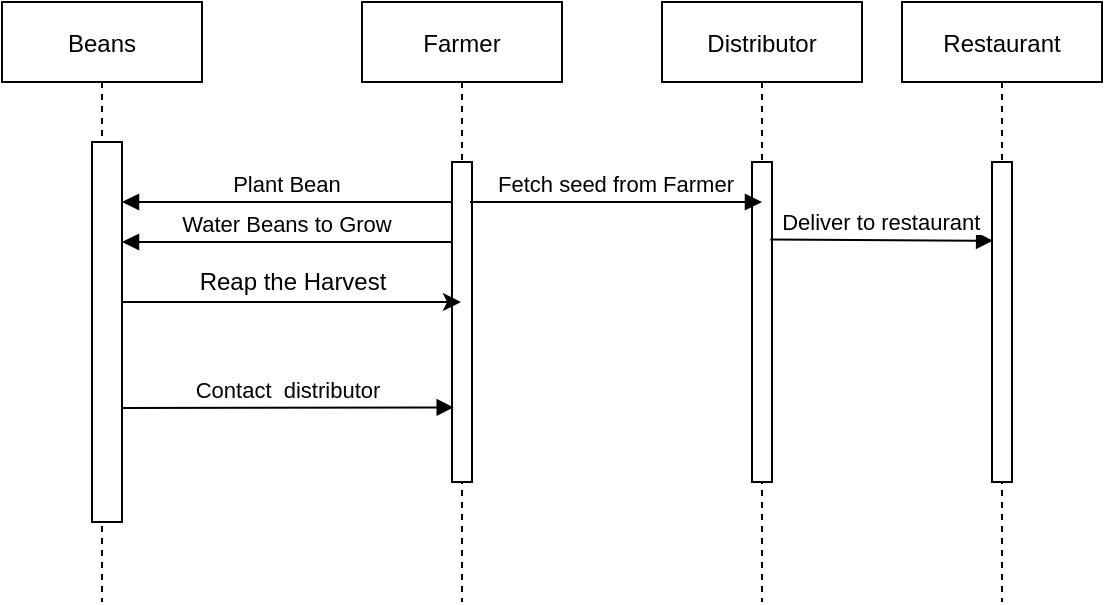 <mxfile version="14.9.5" type="device"><diagram id="kgpKYQtTHZ0yAKxKKP6v" name="Page-1"><mxGraphModel dx="813" dy="403" grid="1" gridSize="10" guides="1" tooltips="1" connect="1" arrows="1" fold="1" page="1" pageScale="1" pageWidth="850" pageHeight="1100" math="0" shadow="0"><root><mxCell id="0"/><mxCell id="1" parent="0"/><mxCell id="3nuBFxr9cyL0pnOWT2aG-1" value="Beans" style="shape=umlLifeline;perimeter=lifelinePerimeter;container=1;collapsible=0;recursiveResize=0;rounded=0;shadow=0;strokeWidth=1;" parent="1" vertex="1"><mxGeometry x="120" y="80" width="100" height="300" as="geometry"/></mxCell><mxCell id="3nuBFxr9cyL0pnOWT2aG-2" value="" style="points=[];perimeter=orthogonalPerimeter;rounded=0;shadow=0;strokeWidth=1;" parent="3nuBFxr9cyL0pnOWT2aG-1" vertex="1"><mxGeometry x="45" y="70" width="15" height="190" as="geometry"/></mxCell><mxCell id="3nuBFxr9cyL0pnOWT2aG-5" value="Farmer" style="shape=umlLifeline;perimeter=lifelinePerimeter;container=1;collapsible=0;recursiveResize=0;rounded=0;shadow=0;strokeWidth=1;" parent="1" vertex="1"><mxGeometry x="300" y="80" width="100" height="300" as="geometry"/></mxCell><mxCell id="3nuBFxr9cyL0pnOWT2aG-6" value="" style="points=[];perimeter=orthogonalPerimeter;rounded=0;shadow=0;strokeWidth=1;" parent="3nuBFxr9cyL0pnOWT2aG-5" vertex="1"><mxGeometry x="45" y="80" width="10" height="160" as="geometry"/></mxCell><mxCell id="3nuBFxr9cyL0pnOWT2aG-9" value="Water Beans to Grow" style="verticalAlign=bottom;endArrow=block;entryX=1;entryY=0;shadow=0;strokeWidth=1;" parent="1" source="3nuBFxr9cyL0pnOWT2aG-6" edge="1"><mxGeometry relative="1" as="geometry"><mxPoint x="240" y="200" as="sourcePoint"/><mxPoint x="180" y="200" as="targetPoint"/></mxGeometry></mxCell><mxCell id="tbWePnStf8tyc0wFl5zz-1" value="Distributor" style="shape=umlLifeline;perimeter=lifelinePerimeter;container=1;collapsible=0;recursiveResize=0;rounded=0;shadow=0;strokeWidth=1;" vertex="1" parent="1"><mxGeometry x="450" y="80" width="100" height="300" as="geometry"/></mxCell><mxCell id="tbWePnStf8tyc0wFl5zz-2" value="" style="points=[];perimeter=orthogonalPerimeter;rounded=0;shadow=0;strokeWidth=1;" vertex="1" parent="tbWePnStf8tyc0wFl5zz-1"><mxGeometry x="45" y="80" width="10" height="160" as="geometry"/></mxCell><mxCell id="tbWePnStf8tyc0wFl5zz-3" value="Restaurant" style="shape=umlLifeline;perimeter=lifelinePerimeter;container=1;collapsible=0;recursiveResize=0;rounded=0;shadow=0;strokeWidth=1;" vertex="1" parent="1"><mxGeometry x="570" y="80" width="100" height="300" as="geometry"/></mxCell><mxCell id="tbWePnStf8tyc0wFl5zz-4" value="" style="points=[];perimeter=orthogonalPerimeter;rounded=0;shadow=0;strokeWidth=1;" vertex="1" parent="tbWePnStf8tyc0wFl5zz-3"><mxGeometry x="45" y="80" width="10" height="160" as="geometry"/></mxCell><mxCell id="tbWePnStf8tyc0wFl5zz-5" value="Plant Bean" style="verticalAlign=bottom;endArrow=block;entryX=1;entryY=0;shadow=0;strokeWidth=1;" edge="1" parent="1"><mxGeometry relative="1" as="geometry"><mxPoint x="345" y="180" as="sourcePoint"/><mxPoint x="180" y="180" as="targetPoint"/></mxGeometry></mxCell><mxCell id="tbWePnStf8tyc0wFl5zz-6" value="" style="edgeStyle=orthogonalEdgeStyle;rounded=0;orthogonalLoop=1;jettySize=auto;html=1;" edge="1" parent="1" source="3nuBFxr9cyL0pnOWT2aG-2" target="3nuBFxr9cyL0pnOWT2aG-5"><mxGeometry relative="1" as="geometry"><mxPoint x="280" y="245" as="targetPoint"/><Array as="points"><mxPoint x="210" y="230"/><mxPoint x="210" y="230"/></Array></mxGeometry></mxCell><mxCell id="tbWePnStf8tyc0wFl5zz-8" value="Reap the Harvest" style="text;html=1;align=center;verticalAlign=middle;resizable=0;points=[];autosize=1;strokeColor=none;" vertex="1" parent="1"><mxGeometry x="210" y="210" width="110" height="20" as="geometry"/></mxCell><mxCell id="tbWePnStf8tyc0wFl5zz-9" value="Contact  distributor" style="verticalAlign=bottom;endArrow=block;shadow=0;strokeWidth=1;entryX=0.086;entryY=0.767;entryDx=0;entryDy=0;entryPerimeter=0;" edge="1" parent="1" target="3nuBFxr9cyL0pnOWT2aG-6"><mxGeometry relative="1" as="geometry"><mxPoint x="180" y="283" as="sourcePoint"/><mxPoint x="280" y="280" as="targetPoint"/></mxGeometry></mxCell><mxCell id="tbWePnStf8tyc0wFl5zz-10" value="Fetch seed from Farmer" style="verticalAlign=bottom;endArrow=block;shadow=0;strokeWidth=1;entryX=0.5;entryY=0.125;entryDx=0;entryDy=0;entryPerimeter=0;" edge="1" parent="1" target="tbWePnStf8tyc0wFl5zz-2"><mxGeometry relative="1" as="geometry"><mxPoint x="354" y="180" as="sourcePoint"/><mxPoint x="490" y="180" as="targetPoint"/></mxGeometry></mxCell><mxCell id="tbWePnStf8tyc0wFl5zz-13" value="Deliver to restaurant" style="verticalAlign=bottom;endArrow=block;shadow=0;strokeWidth=1;entryX=0.057;entryY=0.246;entryDx=0;entryDy=0;entryPerimeter=0;exitX=0.914;exitY=0.242;exitDx=0;exitDy=0;exitPerimeter=0;" edge="1" parent="1" source="tbWePnStf8tyc0wFl5zz-2" target="tbWePnStf8tyc0wFl5zz-4"><mxGeometry relative="1" as="geometry"><mxPoint x="510" y="199" as="sourcePoint"/><mxPoint x="610" y="200" as="targetPoint"/></mxGeometry></mxCell></root></mxGraphModel></diagram></mxfile>